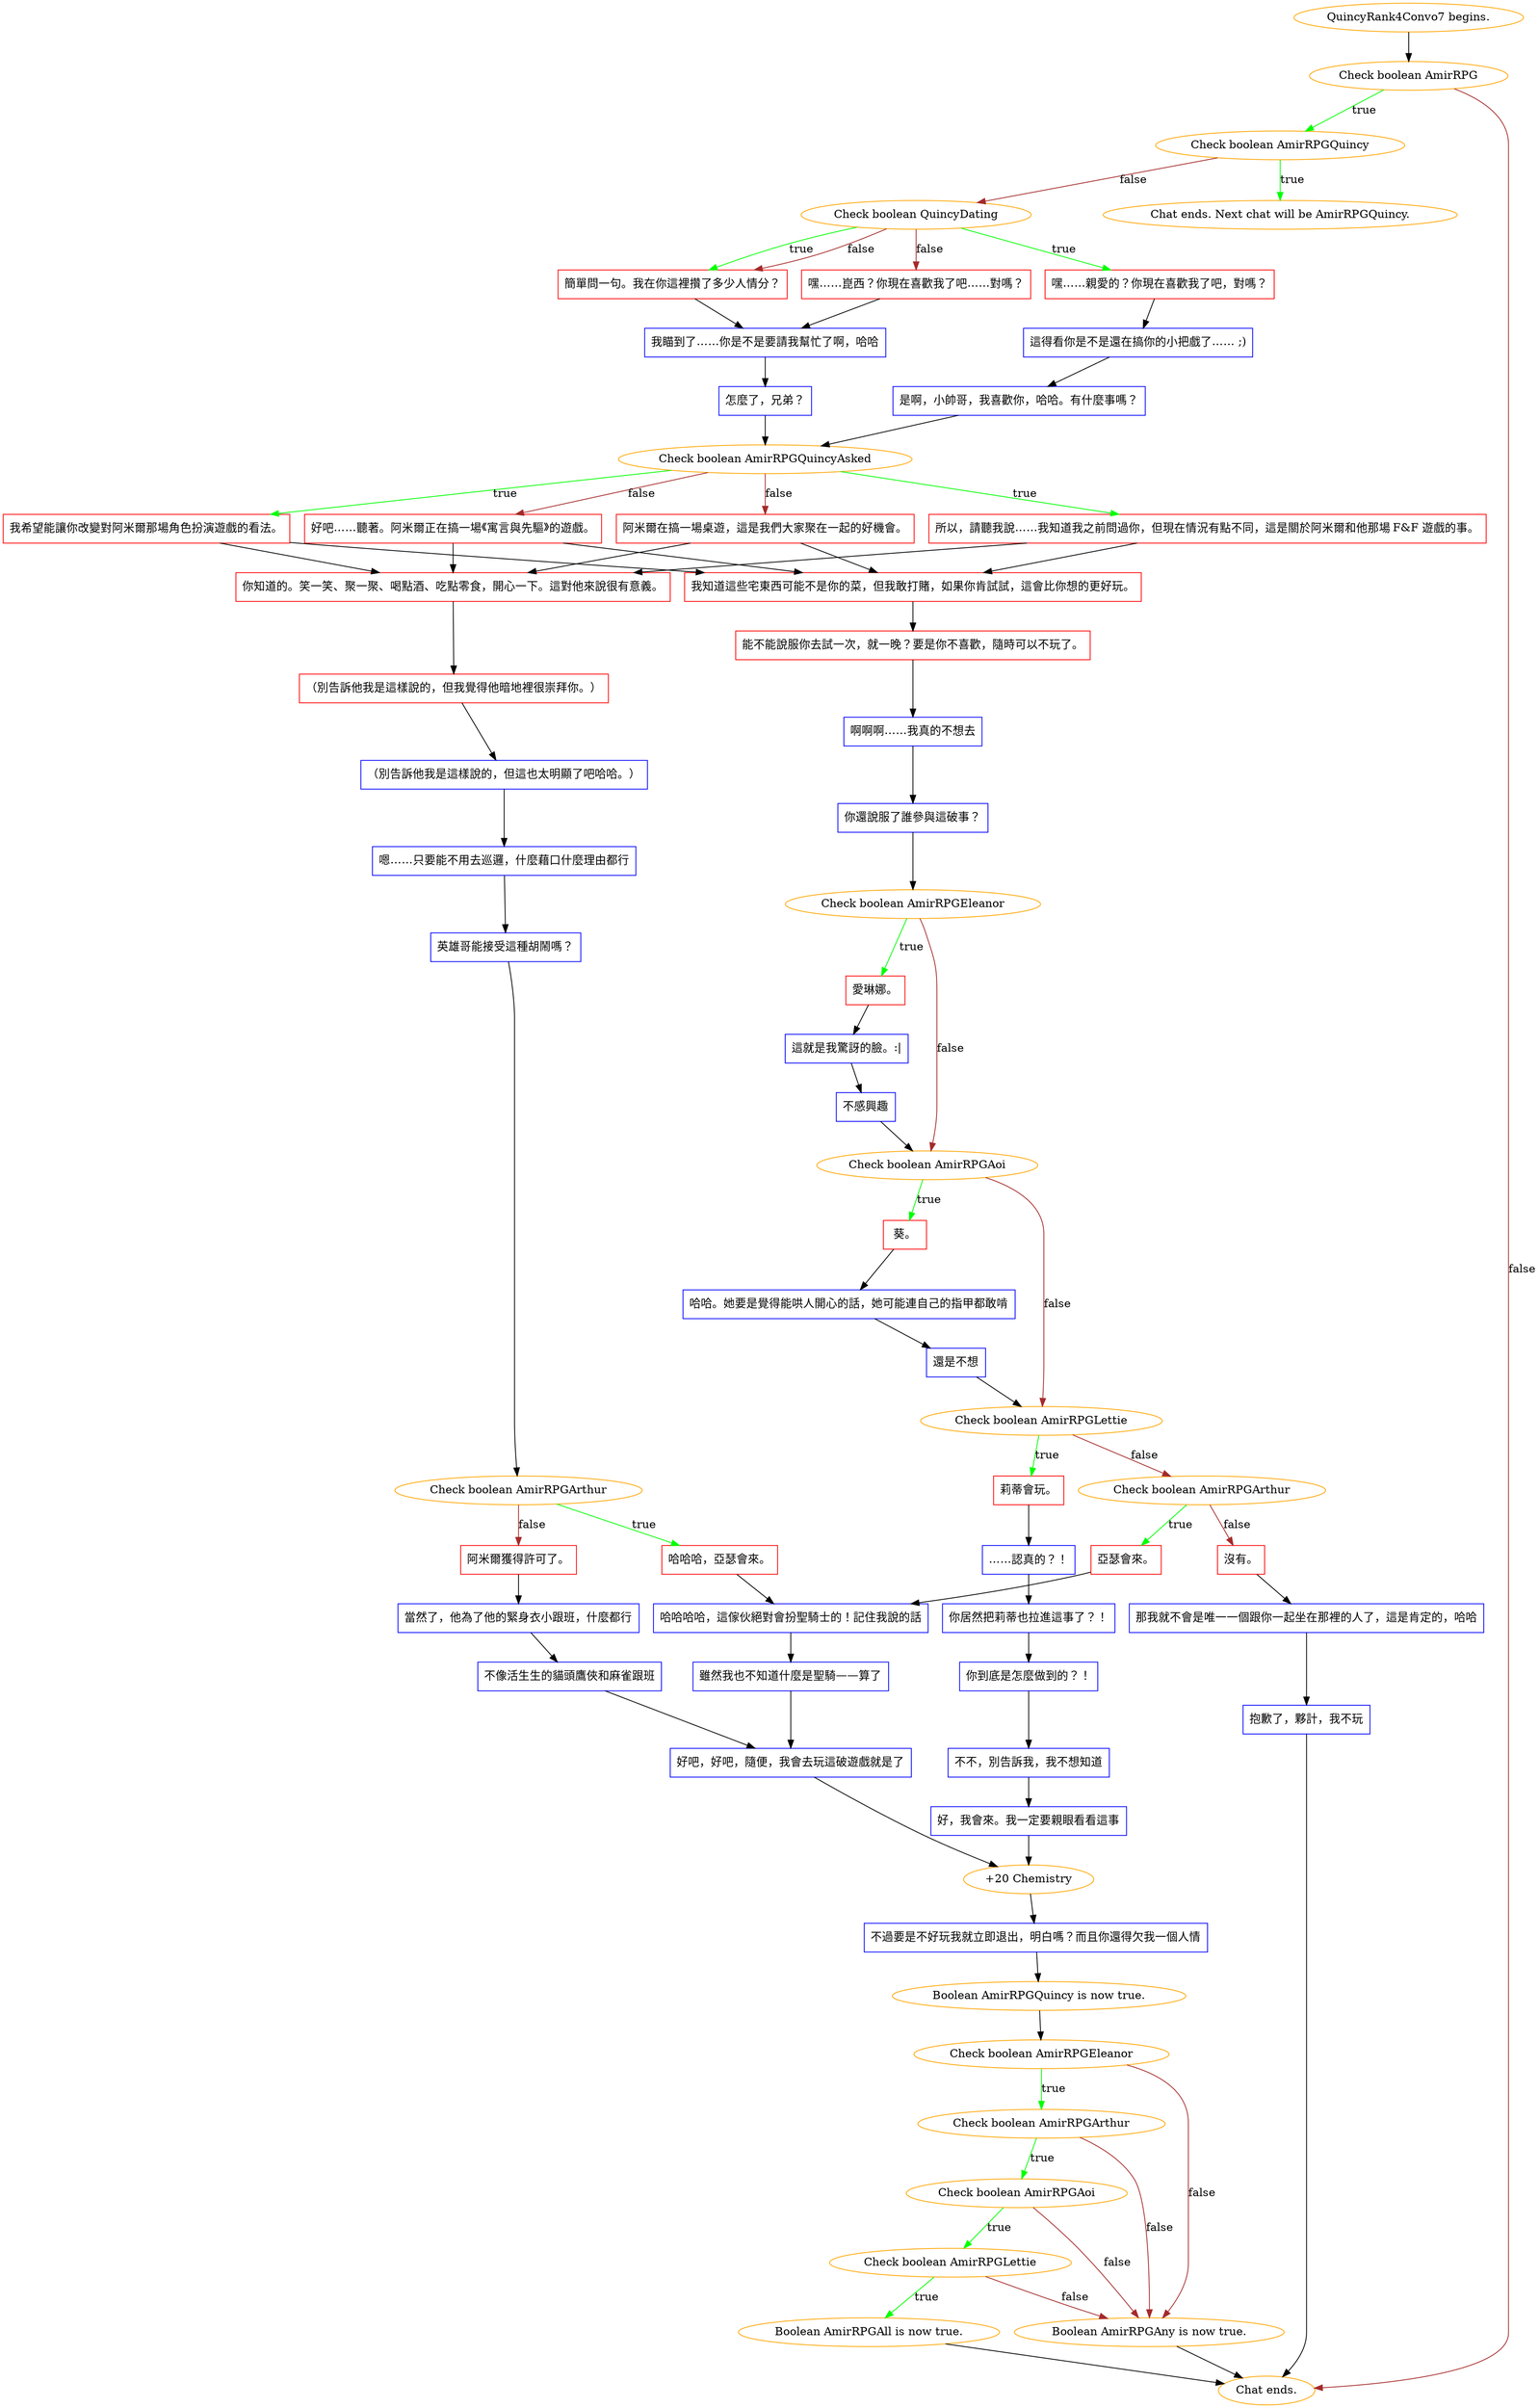 digraph {
	"QuincyRank4Convo7 begins." [color=orange];
		"QuincyRank4Convo7 begins." -> j1894892187;
	j1894892187 [label="Check boolean AmirRPG",color=orange];
		j1894892187 -> j1845729516 [label=true,color=green];
		j1894892187 -> "Chat ends." [label=false,color=brown];
	j1845729516 [label="Check boolean AmirRPGQuincy",color=orange];
		j1845729516 -> "Chat ends. Next chat will be AmirRPGQuincy." [label=true,color=green];
		j1845729516 -> j3190823774 [label=false,color=brown];
	"Chat ends." [color=orange];
	"Chat ends. Next chat will be AmirRPGQuincy." [color=orange];
	j3190823774 [label="Check boolean QuincyDating",color=orange];
		j3190823774 -> j790680917 [label=true,color=green];
		j3190823774 -> j3338525448 [label=true,color=green];
		j3190823774 -> j2610121353 [label=false,color=brown];
		j3190823774 -> j3338525448 [label=false,color=brown];
	j790680917 [label="嘿……親愛的？你現在喜歡我了吧，對嗎？",shape=box,color=red];
		j790680917 -> j1200711312;
	j3338525448 [label="簡單問一句。我在你這裡攢了多少人情分？",shape=box,color=red];
		j3338525448 -> j3153672117;
	j2610121353 [label="嘿……崑西？你現在喜歡我了吧……對嗎？",shape=box,color=red];
		j2610121353 -> j3153672117;
	j1200711312 [label="這得看你是不是還在搞你的小把戲了…… ;)",shape=box,color=blue];
		j1200711312 -> j493232153;
	j3153672117 [label="我瞄到了……你是不是要請我幫忙了啊，哈哈",shape=box,color=blue];
		j3153672117 -> j3761834330;
	j493232153 [label="是啊，小帥哥，我喜歡你，哈哈。有什麼事嗎？",shape=box,color=blue];
		j493232153 -> j1357037147;
	j3761834330 [label="怎麼了，兄弟？",shape=box,color=blue];
		j3761834330 -> j1357037147;
	j1357037147 [label="Check boolean AmirRPGQuincyAsked",color=orange];
		j1357037147 -> j1857900010 [label=true,color=green];
		j1357037147 -> j1565024718 [label=true,color=green];
		j1357037147 -> j1716708368 [label=false,color=brown];
		j1357037147 -> j884231820 [label=false,color=brown];
	j1857900010 [label="所以，請聽我說……我知道我之前問過你，但現在情況有點不同，這是關於阿米爾和他那場 F&F 遊戲的事。",shape=box,color=red];
		j1857900010 -> j3604807117;
		j1857900010 -> j1366824845;
	j1565024718 [label="我希望能讓你改變對阿米爾那場角色扮演遊戲的看法。",shape=box,color=red];
		j1565024718 -> j3604807117;
		j1565024718 -> j1366824845;
	j1716708368 [label="好吧……聽著。阿米爾正在搞一場《寓言與先驅》的遊戲。",shape=box,color=red];
		j1716708368 -> j3604807117;
		j1716708368 -> j1366824845;
	j884231820 [label="阿米爾在搞一場桌遊，這是我們大家聚在一起的好機會。",shape=box,color=red];
		j884231820 -> j3604807117;
		j884231820 -> j1366824845;
	j3604807117 [label="我知道這些宅東西可能不是你的菜，但我敢打賭，如果你肯試試，這會比你想的更好玩。",shape=box,color=red];
		j3604807117 -> j2000664115;
	j1366824845 [label="你知道的。笑一笑、聚一聚、喝點酒、吃點零食，開心一下。這對他來說很有意義。",shape=box,color=red];
		j1366824845 -> j3164925504;
	j2000664115 [label="能不能說服你去試一次，就一晚？要是你不喜歡，隨時可以不玩了。",shape=box,color=red];
		j2000664115 -> j3992111002;
	j3164925504 [label="（別告訴他我是這樣說的，但我覺得他暗地裡很崇拜你。）",shape=box,color=red];
		j3164925504 -> j3375459672;
	j3992111002 [label="啊啊啊……我真的不想去",shape=box,color=blue];
		j3992111002 -> j955313628;
	j3375459672 [label="（別告訴他我是這樣說的，但這也太明顯了吧哈哈。）",shape=box,color=blue];
		j3375459672 -> j3559743741;
	j955313628 [label="你還說服了誰參與這破事？",shape=box,color=blue];
		j955313628 -> j3332088726;
	j3559743741 [label="嗯……只要能不用去巡邏，什麼藉口什麼理由都行",shape=box,color=blue];
		j3559743741 -> j423094508;
	j3332088726 [label="Check boolean AmirRPGEleanor",color=orange];
		j3332088726 -> j1688681886 [label=true,color=green];
		j3332088726 -> j2586803196 [label=false,color=brown];
	j423094508 [label="英雄哥能接受這種胡鬧嗎？",shape=box,color=blue];
		j423094508 -> j2796444917;
	j1688681886 [label="愛琳娜。",shape=box,color=red];
		j1688681886 -> j1874639716;
	j2586803196 [label="Check boolean AmirRPGAoi",color=orange];
		j2586803196 -> j880667398 [label=true,color=green];
		j2586803196 -> j249376932 [label=false,color=brown];
	j2796444917 [label="Check boolean AmirRPGArthur",color=orange];
		j2796444917 -> j4033594572 [label=true,color=green];
		j2796444917 -> j589475507 [label=false,color=brown];
	j1874639716 [label="這就是我驚訝的臉。:|",shape=box,color=blue];
		j1874639716 -> j1057103515;
	j880667398 [label="葵。",shape=box,color=red];
		j880667398 -> j1149490749;
	j249376932 [label="Check boolean AmirRPGLettie",color=orange];
		j249376932 -> j3055942787 [label=true,color=green];
		j249376932 -> j1159174553 [label=false,color=brown];
	j4033594572 [label="哈哈哈，亞瑟會來。",shape=box,color=red];
		j4033594572 -> j2839246056;
	j589475507 [label="阿米爾獲得許可了。",shape=box,color=red];
		j589475507 -> j1816076847;
	j1057103515 [label="不感興趣",shape=box,color=blue];
		j1057103515 -> j2586803196;
	j1149490749 [label="哈哈。她要是覺得能哄人開心的話，她可能連自己的指甲都敢啃",shape=box,color=blue];
		j1149490749 -> j4279308828;
	j3055942787 [label="莉蒂會玩。",shape=box,color=red];
		j3055942787 -> j1482773827;
	j1159174553 [label="Check boolean AmirRPGArthur",color=orange];
		j1159174553 -> j4285902600 [label=true,color=green];
		j1159174553 -> j2069729971 [label=false,color=brown];
	j2839246056 [label="哈哈哈哈，這傢伙絕對會扮聖騎士的！記住我說的話",shape=box,color=blue];
		j2839246056 -> j1802244370;
	j1816076847 [label="當然了，他為了他的緊身衣小跟班，什麼都行",shape=box,color=blue];
		j1816076847 -> j1847843270;
	j4279308828 [label="還是不想",shape=box,color=blue];
		j4279308828 -> j249376932;
	j1482773827 [label="……認真的？！",shape=box,color=blue];
		j1482773827 -> j3275616712;
	j4285902600 [label="亞瑟會來。",shape=box,color=red];
		j4285902600 -> j2839246056;
	j2069729971 [label="沒有。",shape=box,color=red];
		j2069729971 -> j4172484602;
	j1802244370 [label="雖然我也不知道什麼是聖騎——算了",shape=box,color=blue];
		j1802244370 -> j3272833655;
	j1847843270 [label="不像活生生的貓頭鷹俠和麻雀跟班",shape=box,color=blue];
		j1847843270 -> j3272833655;
	j3275616712 [label="你居然把莉蒂也拉進這事了？！",shape=box,color=blue];
		j3275616712 -> j4228852066;
	j4172484602 [label="那我就不會是唯一一個跟你一起坐在那裡的人了，這是肯定的，哈哈",shape=box,color=blue];
		j4172484602 -> j2494540641;
	j3272833655 [label="好吧，好吧，隨便，我會去玩這破遊戲就是了",shape=box,color=blue];
		j3272833655 -> j2733278549;
	j4228852066 [label="你到底是怎麼做到的？！",shape=box,color=blue];
		j4228852066 -> j2118624787;
	j2494540641 [label="抱歉了，夥計，我不玩",shape=box,color=blue];
		j2494540641 -> "Chat ends.";
	j2733278549 [label="+20 Chemistry",color=orange];
		j2733278549 -> j878629466;
	j2118624787 [label="不不，別告訴我，我不想知道",shape=box,color=blue];
		j2118624787 -> j3188018721;
	j878629466 [label="不過要是不好玩我就立即退出，明白嗎？而且你還得欠我一個人情",shape=box,color=blue];
		j878629466 -> j2600890740;
	j3188018721 [label="好，我會來。我一定要親眼看看這事",shape=box,color=blue];
		j3188018721 -> j2733278549;
	j2600890740 [label="Boolean AmirRPGQuincy is now true.",color=orange];
		j2600890740 -> j3475450443;
	j3475450443 [label="Check boolean AmirRPGEleanor",color=orange];
		j3475450443 -> j1061158905 [label=true,color=green];
		j3475450443 -> j1992773596 [label=false,color=brown];
	j1061158905 [label="Check boolean AmirRPGArthur",color=orange];
		j1061158905 -> j173832842 [label=true,color=green];
		j1061158905 -> j1992773596 [label=false,color=brown];
	j1992773596 [label="Boolean AmirRPGAny is now true.",color=orange];
		j1992773596 -> "Chat ends.";
	j173832842 [label="Check boolean AmirRPGAoi",color=orange];
		j173832842 -> j530051719 [label=true,color=green];
		j173832842 -> j1992773596 [label=false,color=brown];
	j530051719 [label="Check boolean AmirRPGLettie",color=orange];
		j530051719 -> j2677000302 [label=true,color=green];
		j530051719 -> j1992773596 [label=false,color=brown];
	j2677000302 [label="Boolean AmirRPGAll is now true.",color=orange];
		j2677000302 -> "Chat ends.";
}